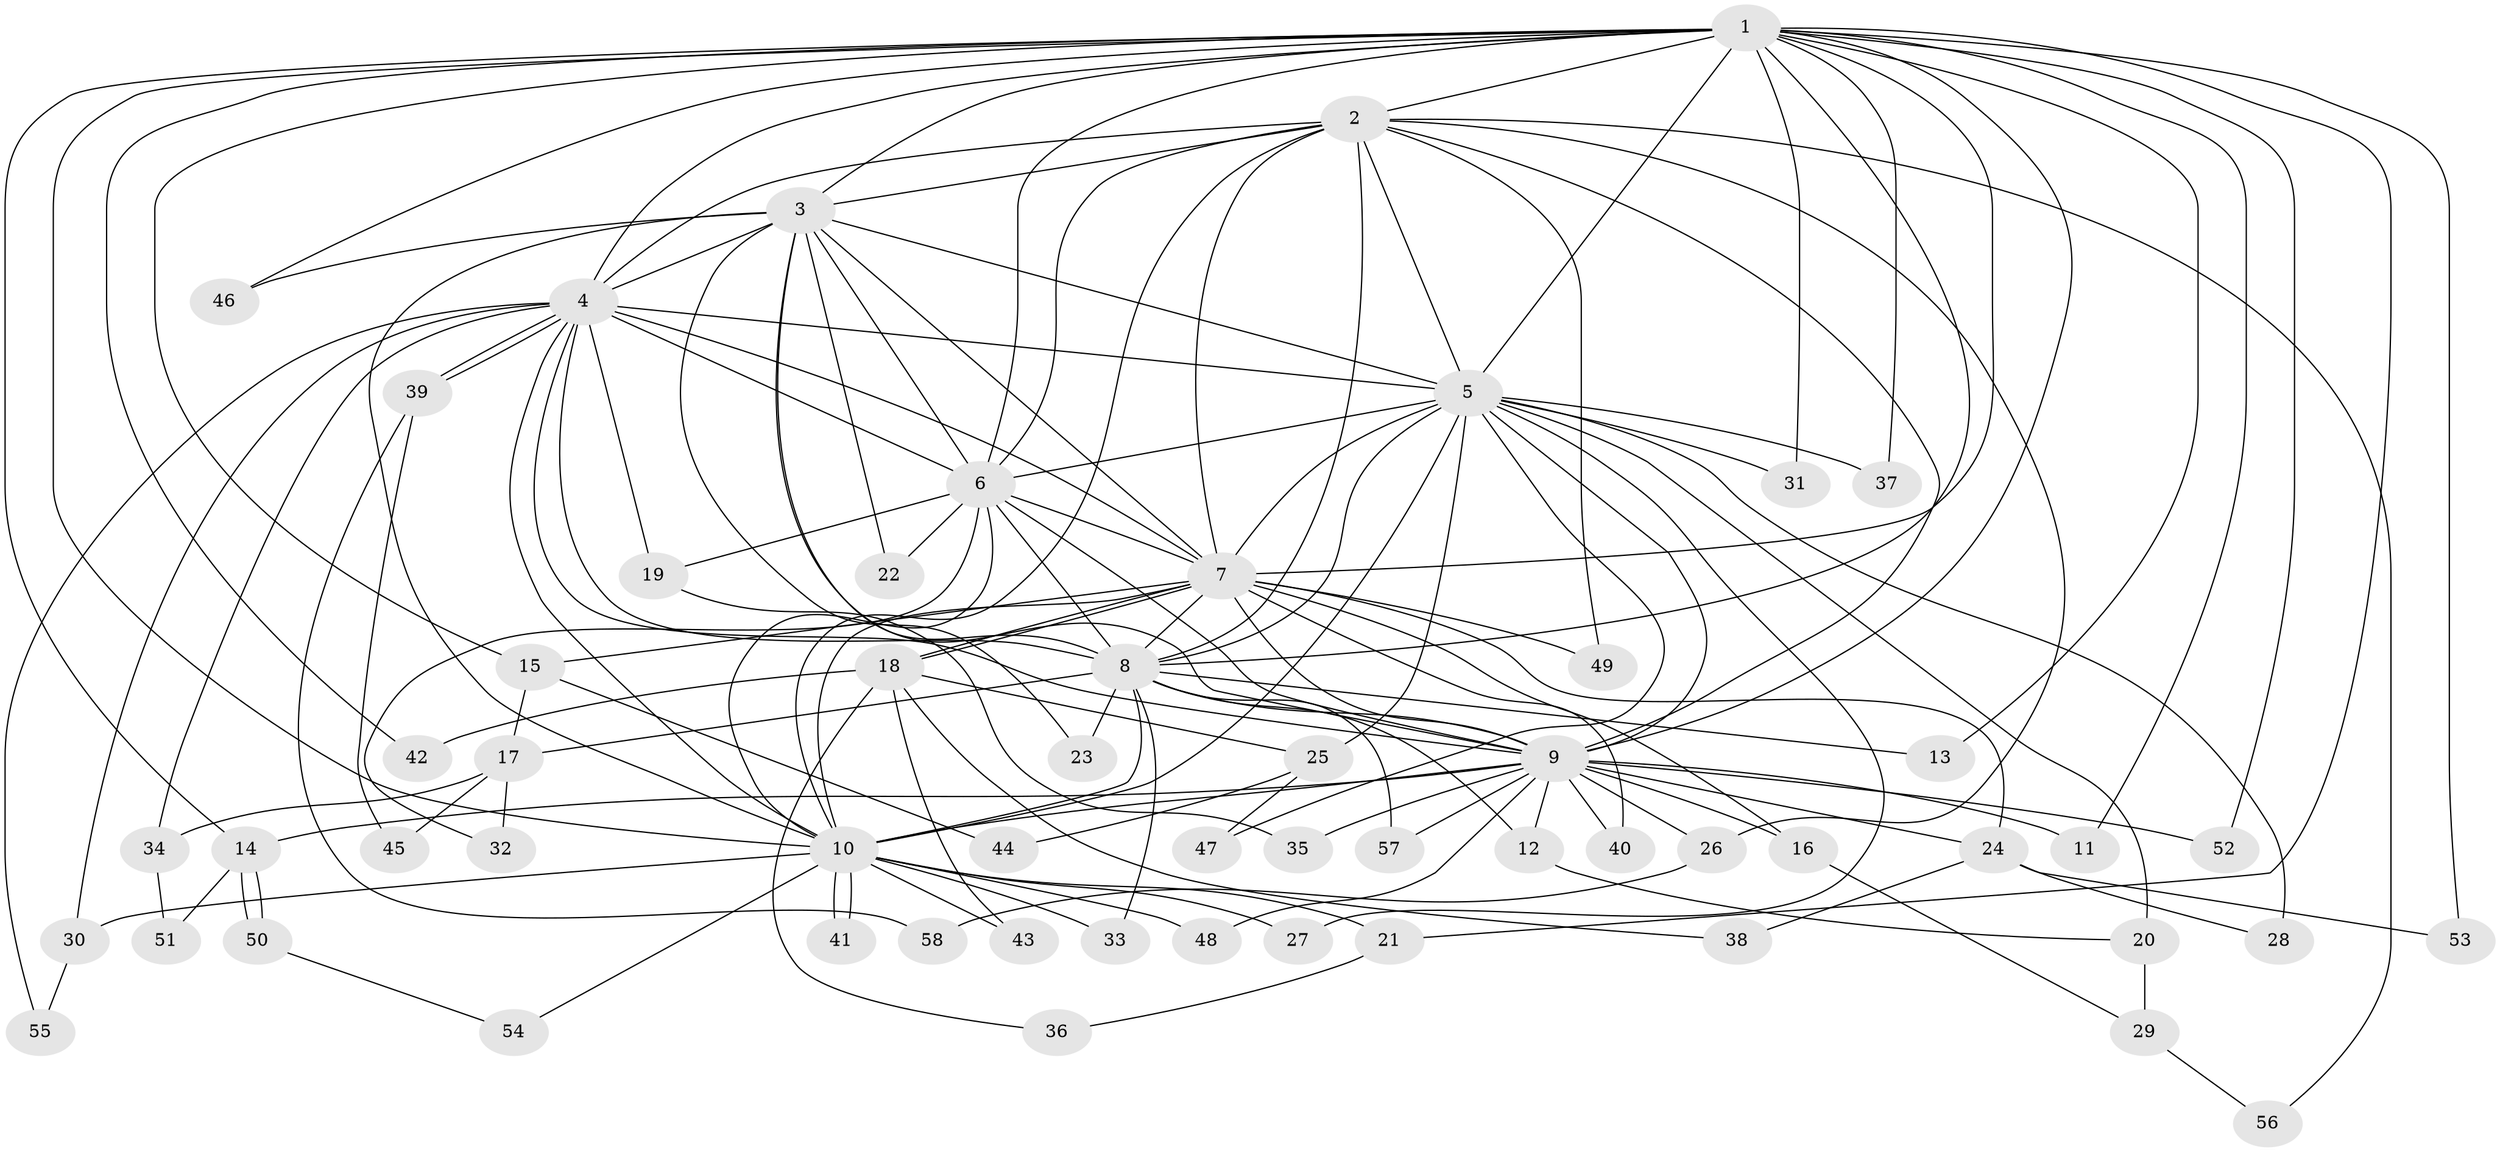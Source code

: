 // coarse degree distribution, {1: 0.7647058823529411, 2: 0.11764705882352941, 5: 0.058823529411764705, 14: 0.058823529411764705}
// Generated by graph-tools (version 1.1) at 2025/47/03/04/25 21:47:49]
// undirected, 58 vertices, 141 edges
graph export_dot {
graph [start="1"]
  node [color=gray90,style=filled];
  1;
  2;
  3;
  4;
  5;
  6;
  7;
  8;
  9;
  10;
  11;
  12;
  13;
  14;
  15;
  16;
  17;
  18;
  19;
  20;
  21;
  22;
  23;
  24;
  25;
  26;
  27;
  28;
  29;
  30;
  31;
  32;
  33;
  34;
  35;
  36;
  37;
  38;
  39;
  40;
  41;
  42;
  43;
  44;
  45;
  46;
  47;
  48;
  49;
  50;
  51;
  52;
  53;
  54;
  55;
  56;
  57;
  58;
  1 -- 2;
  1 -- 3;
  1 -- 4;
  1 -- 5;
  1 -- 6;
  1 -- 7;
  1 -- 8;
  1 -- 9;
  1 -- 10;
  1 -- 11;
  1 -- 13;
  1 -- 14;
  1 -- 15;
  1 -- 21;
  1 -- 31;
  1 -- 37;
  1 -- 42;
  1 -- 46;
  1 -- 52;
  1 -- 53;
  2 -- 3;
  2 -- 4;
  2 -- 5;
  2 -- 6;
  2 -- 7;
  2 -- 8;
  2 -- 9;
  2 -- 10;
  2 -- 26;
  2 -- 49;
  2 -- 56;
  3 -- 4;
  3 -- 5;
  3 -- 6;
  3 -- 7;
  3 -- 8;
  3 -- 9;
  3 -- 10;
  3 -- 22;
  3 -- 23;
  3 -- 46;
  4 -- 5;
  4 -- 6;
  4 -- 7;
  4 -- 8;
  4 -- 9;
  4 -- 10;
  4 -- 19;
  4 -- 30;
  4 -- 34;
  4 -- 39;
  4 -- 39;
  4 -- 55;
  5 -- 6;
  5 -- 7;
  5 -- 8;
  5 -- 9;
  5 -- 10;
  5 -- 20;
  5 -- 25;
  5 -- 27;
  5 -- 28;
  5 -- 31;
  5 -- 37;
  5 -- 47;
  6 -- 7;
  6 -- 8;
  6 -- 9;
  6 -- 10;
  6 -- 19;
  6 -- 22;
  6 -- 32;
  7 -- 8;
  7 -- 9;
  7 -- 10;
  7 -- 15;
  7 -- 16;
  7 -- 18;
  7 -- 18;
  7 -- 24;
  7 -- 40;
  7 -- 49;
  8 -- 9;
  8 -- 10;
  8 -- 12;
  8 -- 13;
  8 -- 17;
  8 -- 23;
  8 -- 33;
  8 -- 57;
  9 -- 10;
  9 -- 11;
  9 -- 12;
  9 -- 14;
  9 -- 16;
  9 -- 24;
  9 -- 26;
  9 -- 35;
  9 -- 40;
  9 -- 48;
  9 -- 52;
  9 -- 57;
  10 -- 21;
  10 -- 27;
  10 -- 30;
  10 -- 33;
  10 -- 41;
  10 -- 41;
  10 -- 43;
  10 -- 48;
  10 -- 54;
  12 -- 20;
  14 -- 50;
  14 -- 50;
  14 -- 51;
  15 -- 17;
  15 -- 44;
  16 -- 29;
  17 -- 32;
  17 -- 34;
  17 -- 45;
  18 -- 25;
  18 -- 36;
  18 -- 38;
  18 -- 42;
  18 -- 43;
  19 -- 35;
  20 -- 29;
  21 -- 36;
  24 -- 28;
  24 -- 38;
  24 -- 53;
  25 -- 44;
  25 -- 47;
  26 -- 58;
  29 -- 56;
  30 -- 55;
  34 -- 51;
  39 -- 45;
  39 -- 58;
  50 -- 54;
}
